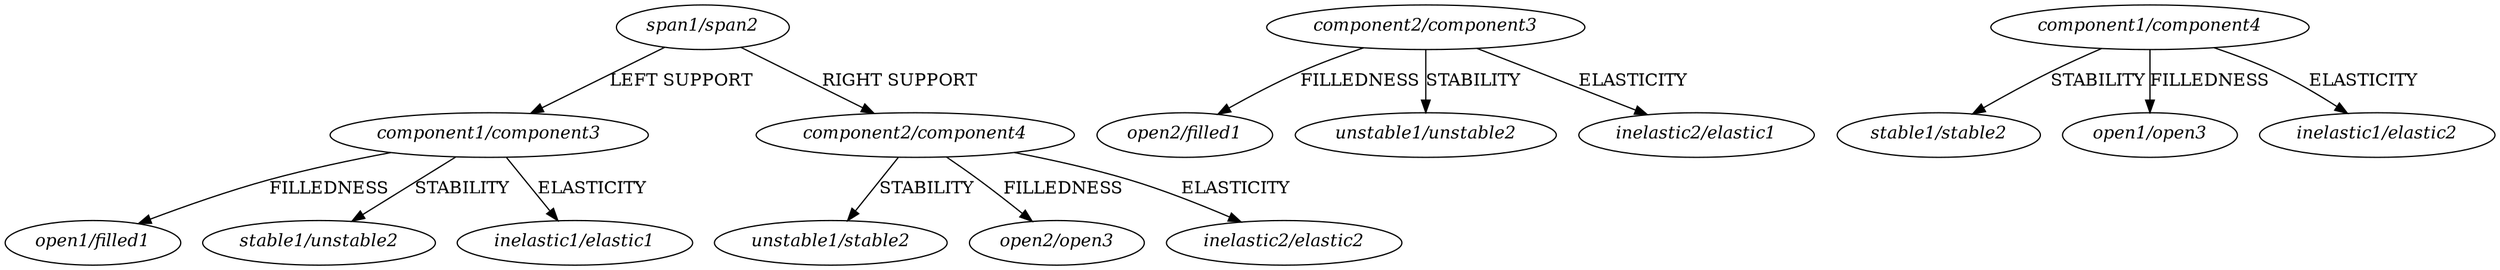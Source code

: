 digraph graphname {
	graph [bb="0,0,1703,212"];
	node [label="\N"];
	"open1/filled1"	 [height=0.5,
		label=<<i>open1/filled1</i>>,
		pos="59,18",
		width=1.6499];
	"component2/component3"	 [height=0.5,
		label=<<i>component2/component3</i>>,
		pos="982,194",
		width=2.9297];
	"open2/filled1"	 [height=0.5,
		label=<<i>open2/filled1</i>>,
		pos="818,106",
		width=1.6499];
	"component2/component3" -> "open2/filled1"	 [label=FILLEDNESS,
		lp="934.5,150",
		pos="e,838.22,123.14 935.68,177.66 921.05,172.17 905.05,165.47 891,158 875.55,149.79 859.48,138.86 846.38,129.24"];
	"unstable1/unstable2"	 [height=0.5,
		label=<<i>unstable1/unstable2</i>>,
		pos="982,106",
		width=2.395];
	"component2/component3" -> "unstable1/unstable2"	 [label=STABILITY,
		lp="1018.5,150",
		pos="e,982,124.08 982,175.6 982,163.75 982,147.82 982,134.29"];
	"inelastic2/elastic1"	 [height=0.5,
		label=<<i>inelastic2/elastic1</i>>,
		pos="1164,106",
		width=2.1437];
	"component2/component3" -> "inelastic2/elastic1"	 [label=ELASTICITY,
		lp="1132,150",
		pos="e,1132.4,122.61 1017.7,176.98 1030.8,171.09 1045.6,164.31 1059,158 1080.3,148 1103.8,136.59 1123.2,127.1"];
	"stable1/unstable2"	 [height=0.5,
		label=<<i>stable1/unstable2</i>>,
		pos="213,18",
		width=2.1207];
	"component1/component4"	 [height=0.5,
		label=<<i>component1/component4</i>>,
		pos="1471,194",
		width=2.9297];
	"stable1/stable2"	 [height=0.5,
		label=<<i>stable1/stable2</i>>,
		pos="1326,106",
		width=1.8464];
	"component1/component4" -> "stable1/stable2"	 [label=STABILITY,
		lp="1430.5,150",
		pos="e,1345.4,123.37 1431.8,177.15 1419.4,171.63 1405.9,165.04 1394,158 1380,149.69 1365.4,139.05 1353.3,129.64"];
	"open1/open3"	 [height=0.5,
		label=<<i>open1/open3</i>>,
		pos="1471,106",
		width=1.6499];
	"component1/component4" -> "open1/open3"	 [label=FILLEDNESS,
		lp="1514.5,150",
		pos="e,1471,124.08 1471,175.6 1471,163.75 1471,147.82 1471,134.29"];
	"inelastic1/elastic2"	 [height=0.5,
		label=<<i>inelastic1/elastic2</i>>,
		pos="1626,106",
		width=2.1437];
	"component1/component4" -> "inelastic1/elastic2"	 [label=ELASTICITY,
		lp="1626,150",
		pos="e,1608.3,123.55 1518.6,177.84 1532.9,172.43 1548.5,165.74 1562,158 1575.6,150.22 1589.3,139.68 1600.6,130.2"];
	"component1/component3"	 [height=0.5,
		label=<<i>component1/component3</i>>,
		pos="279,106",
		width=2.9297];
	"component1/component3" -> "open1/filled1"	 [label=FILLEDNESS,
		lp="193.5,62",
		pos="e,82.902,34.546 216.62,91.374 195.13,85.819 171.16,78.645 150,70 129.91,61.793 108.7,50.097 91.806,39.975"];
	"component1/component3" -> "stable1/unstable2"	 [label=STABILITY,
		lp="288.5,62",
		pos="e,226.01,35.956 265.96,88.009 256.38,75.524 243.2,58.352 232.39,44.261"];
	"inelastic1/elastic1"	 [height=0.5,
		label=<<i>inelastic1/elastic1</i>>,
		pos="385,18",
		width=2.1437];
	"component1/component3" -> "inelastic1/elastic1"	 [label=ELASTICITY,
		lp="388,62",
		pos="e,367.85,35.673 304.13,88.344 312.23,82.729 321.14,76.288 329,70 339.7,61.444 350.96,51.408 360.56,42.513"];
	"unstable1/stable2"	 [height=0.5,
		label=<<i>unstable1/stable2</i>>,
		pos="557,18",
		width=2.1207];
	"component2/component4"	 [height=0.5,
		label=<<i>component2/component4</i>>,
		pos="634,106",
		width=2.9297];
	"component2/component4" -> "unstable1/stable2"	 [label=STABILITY,
		lp="625.5,62",
		pos="e,565.74,36.101 609.31,88.271 602.31,82.895 594.97,76.608 589,70 582.2,62.484 575.97,53.347 570.84,44.895"];
	"open2/open3"	 [height=0.5,
		label=<<i>open2/open3</i>>,
		pos="711,18",
		width=1.6499];
	"component2/component4" -> "open2/open3"	 [label=FILLEDNESS,
		lp="723.5,62",
		pos="e,696.08,35.663 649.21,88.009 660.68,75.205 676.55,57.473 689.34,43.19"];
	"inelastic2/elastic2"	 [height=0.5,
		label=<<i>inelastic2/elastic2</i>>,
		pos="866,18",
		width=2.1437];
	"component2/component4" -> "inelastic2/elastic2"	 [label=ELASTICITY,
		lp="847,62",
		pos="e,840.2,35.066 699.14,91.774 722.22,86.199 748.13,78.909 771,70 791.8,61.901 813.83,50.284 831.43,40.183"];
	"span1/span2"	 [height=0.5,
		label=<<i>span1/span2</i>>,
		pos="463,194",
		width=1.6409];
	"span1/span2" -> "component1/component3"	 [label="LEFT SUPPORT",
		lp="439.5,150",
		pos="e,313.34,123.05 432.2,178.61 402.18,164.58 356.26,143.11 322.51,127.34"];
	"span1/span2" -> "component2/component4"	 [label="RIGHT SUPPORT",
		lp="620,150",
		pos="e,601.79,123.2 492.4,178.22 520,164.33 561.58,143.42 592.55,127.85"];
}
